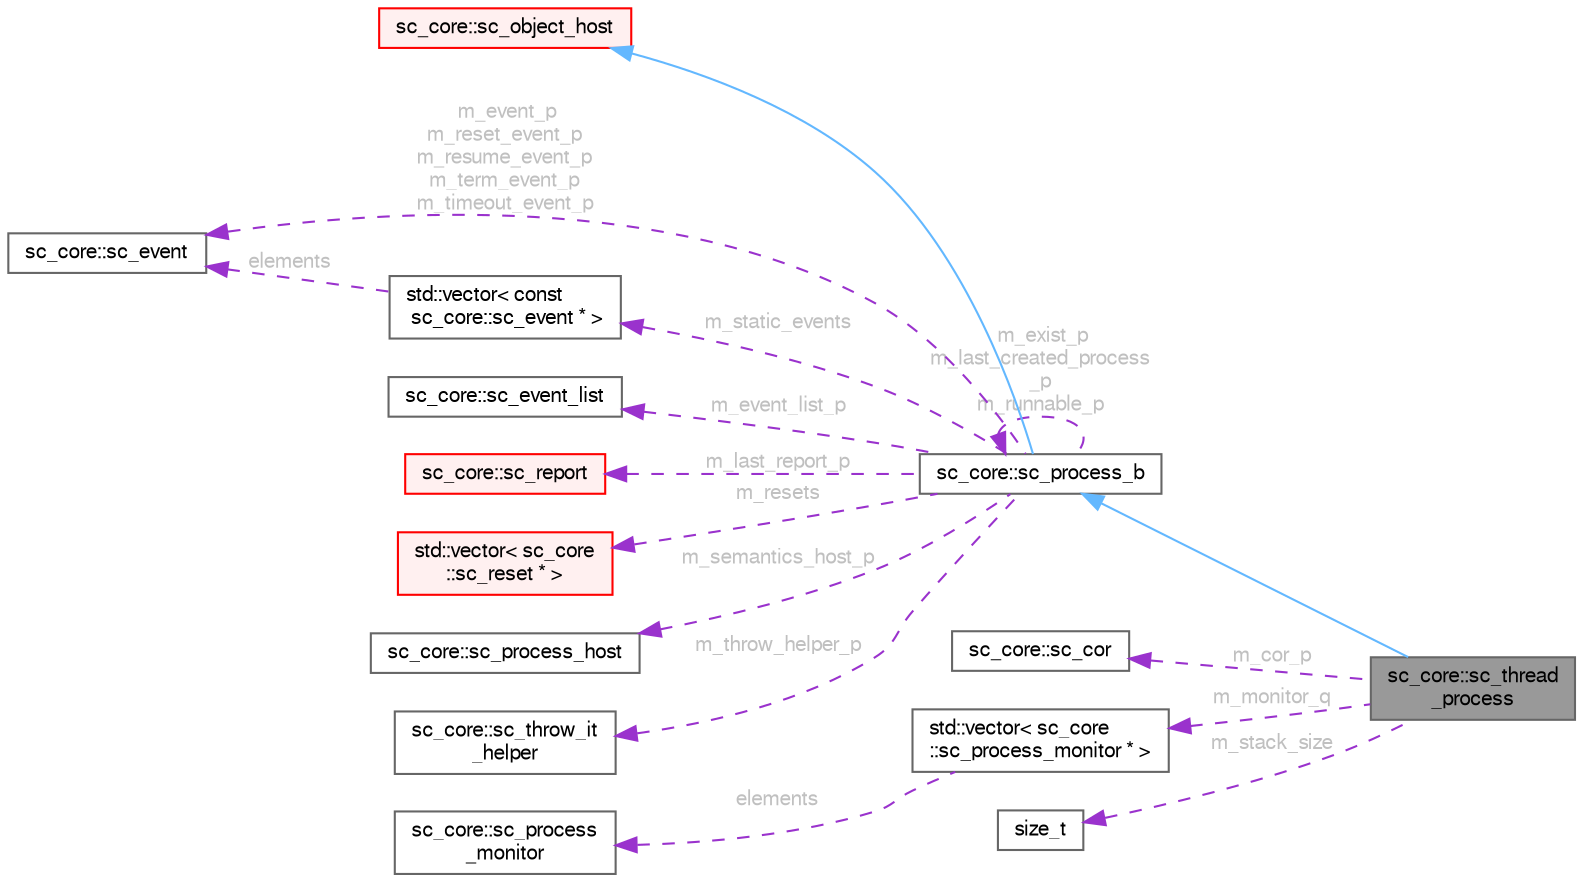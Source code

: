 digraph "sc_core::sc_thread_process"
{
 // LATEX_PDF_SIZE
  bgcolor="transparent";
  edge [fontname=FreeSans,fontsize=10,labelfontname=FreeSans,labelfontsize=10];
  node [fontname=FreeSans,fontsize=10,shape=box,height=0.2,width=0.4];
  rankdir="LR";
  Node1 [id="Node000001",label="sc_core::sc_thread\l_process",height=0.2,width=0.4,color="gray40", fillcolor="grey60", style="filled", fontcolor="black",tooltip=" "];
  Node2 -> Node1 [id="edge1_Node000001_Node000002",dir="back",color="steelblue1",style="solid",tooltip=" "];
  Node2 [id="Node000002",label="sc_core::sc_process_b",height=0.2,width=0.4,color="gray40", fillcolor="white", style="filled",URL="$a02157.html",tooltip=" "];
  Node3 -> Node2 [id="edge2_Node000002_Node000003",dir="back",color="steelblue1",style="solid",tooltip=" "];
  Node3 [id="Node000003",label="sc_core::sc_object_host",height=0.2,width=0.4,color="red", fillcolor="#FFF0F0", style="filled",URL="$a02129.html",tooltip=" "];
  Node5 -> Node2 [id="edge3_Node000002_Node000005",dir="back",color="darkorchid3",style="dashed",tooltip=" ",label=" m_event_p\nm_reset_event_p\nm_resume_event_p\nm_term_event_p\nm_timeout_event_p",fontcolor="grey" ];
  Node5 [id="Node000005",label="sc_core::sc_event",height=0.2,width=0.4,color="gray40", fillcolor="white", style="filled",URL="$a02053.html",tooltip=" "];
  Node6 -> Node2 [id="edge4_Node000002_Node000006",dir="back",color="darkorchid3",style="dashed",tooltip=" ",label=" m_event_list_p",fontcolor="grey" ];
  Node6 [id="Node000006",label="sc_core::sc_event_list",height=0.2,width=0.4,color="gray40", fillcolor="white", style="filled",URL="$a02041.html",tooltip=" "];
  Node2 -> Node2 [id="edge5_Node000002_Node000002",dir="back",color="darkorchid3",style="dashed",tooltip=" ",label=" m_exist_p\nm_last_created_process\l_p\nm_runnable_p",fontcolor="grey" ];
  Node7 -> Node2 [id="edge6_Node000002_Node000007",dir="back",color="darkorchid3",style="dashed",tooltip=" ",label=" m_last_report_p",fontcolor="grey" ];
  Node7 [id="Node000007",label="sc_core::sc_report",height=0.2,width=0.4,color="red", fillcolor="#FFF0F0", style="filled",URL="$a02353.html",tooltip=" "];
  Node11 -> Node2 [id="edge7_Node000002_Node000011",dir="back",color="darkorchid3",style="dashed",tooltip=" ",label=" m_resets",fontcolor="grey" ];
  Node11 [id="Node000011",label="std::vector\< sc_core\l::sc_reset * \>",height=0.2,width=0.4,color="red", fillcolor="#FFF0F0", style="filled",tooltip=" "];
  Node17 -> Node2 [id="edge8_Node000002_Node000017",dir="back",color="darkorchid3",style="dashed",tooltip=" ",label=" m_semantics_host_p",fontcolor="grey" ];
  Node17 [id="Node000017",label="sc_core::sc_process_host",height=0.2,width=0.4,color="gray40", fillcolor="white", style="filled",URL="$a02141.html",tooltip=" "];
  Node18 -> Node2 [id="edge9_Node000002_Node000018",dir="back",color="darkorchid3",style="dashed",tooltip=" ",label=" m_static_events",fontcolor="grey" ];
  Node18 [id="Node000018",label="std::vector\< const\l sc_core::sc_event * \>",height=0.2,width=0.4,color="gray40", fillcolor="white", style="filled",tooltip=" "];
  Node5 -> Node18 [id="edge10_Node000018_Node000005",dir="back",color="darkorchid3",style="dashed",tooltip=" ",label=" elements",fontcolor="grey" ];
  Node19 -> Node2 [id="edge11_Node000002_Node000019",dir="back",color="darkorchid3",style="dashed",tooltip=" ",label=" m_throw_helper_p",fontcolor="grey" ];
  Node19 [id="Node000019",label="sc_core::sc_throw_it\l_helper",height=0.2,width=0.4,color="gray40", fillcolor="white", style="filled",URL="$a02149.html",tooltip=" "];
  Node20 -> Node1 [id="edge12_Node000001_Node000020",dir="back",color="darkorchid3",style="dashed",tooltip=" ",label=" m_cor_p",fontcolor="grey" ];
  Node20 [id="Node000020",label="sc_core::sc_cor",height=0.2,width=0.4,color="gray40", fillcolor="white", style="filled",URL="$a02017.html",tooltip=" "];
  Node21 -> Node1 [id="edge13_Node000001_Node000021",dir="back",color="darkorchid3",style="dashed",tooltip=" ",label=" m_monitor_q",fontcolor="grey" ];
  Node21 [id="Node000021",label="std::vector\< sc_core\l::sc_process_monitor * \>",height=0.2,width=0.4,color="gray40", fillcolor="white", style="filled",tooltip=" "];
  Node22 -> Node21 [id="edge14_Node000021_Node000022",dir="back",color="darkorchid3",style="dashed",tooltip=" ",label=" elements",fontcolor="grey" ];
  Node22 [id="Node000022",label="sc_core::sc_process\l_monitor",height=0.2,width=0.4,color="gray40", fillcolor="white", style="filled",URL="$a02145.html",tooltip=" "];
  Node23 -> Node1 [id="edge15_Node000001_Node000023",dir="back",color="darkorchid3",style="dashed",tooltip=" ",label=" m_stack_size",fontcolor="grey" ];
  Node23 [id="Node000023",label="size_t",height=0.2,width=0.4,color="gray40", fillcolor="white", style="filled",tooltip=" "];
}
